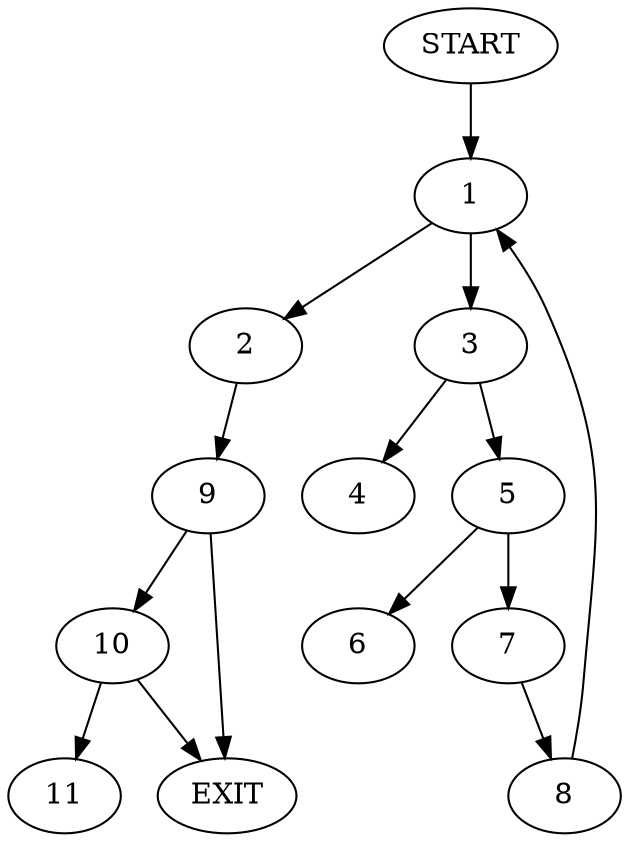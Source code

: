 digraph { 
0 [label="START"];
1;
2;
3;
4;
5;
6;
7;
8;
9;
10;
11;
12[label="EXIT"];
0 -> 1;
1 -> 3;
1 -> 2;
2 -> 9;
3 -> 4;
3 -> 5;
5 -> 6;
5 -> 7;
7 -> 8;
8 -> 1;
9 -> 10;
9 -> 12;
10 -> 11;
10 -> 12;
}
